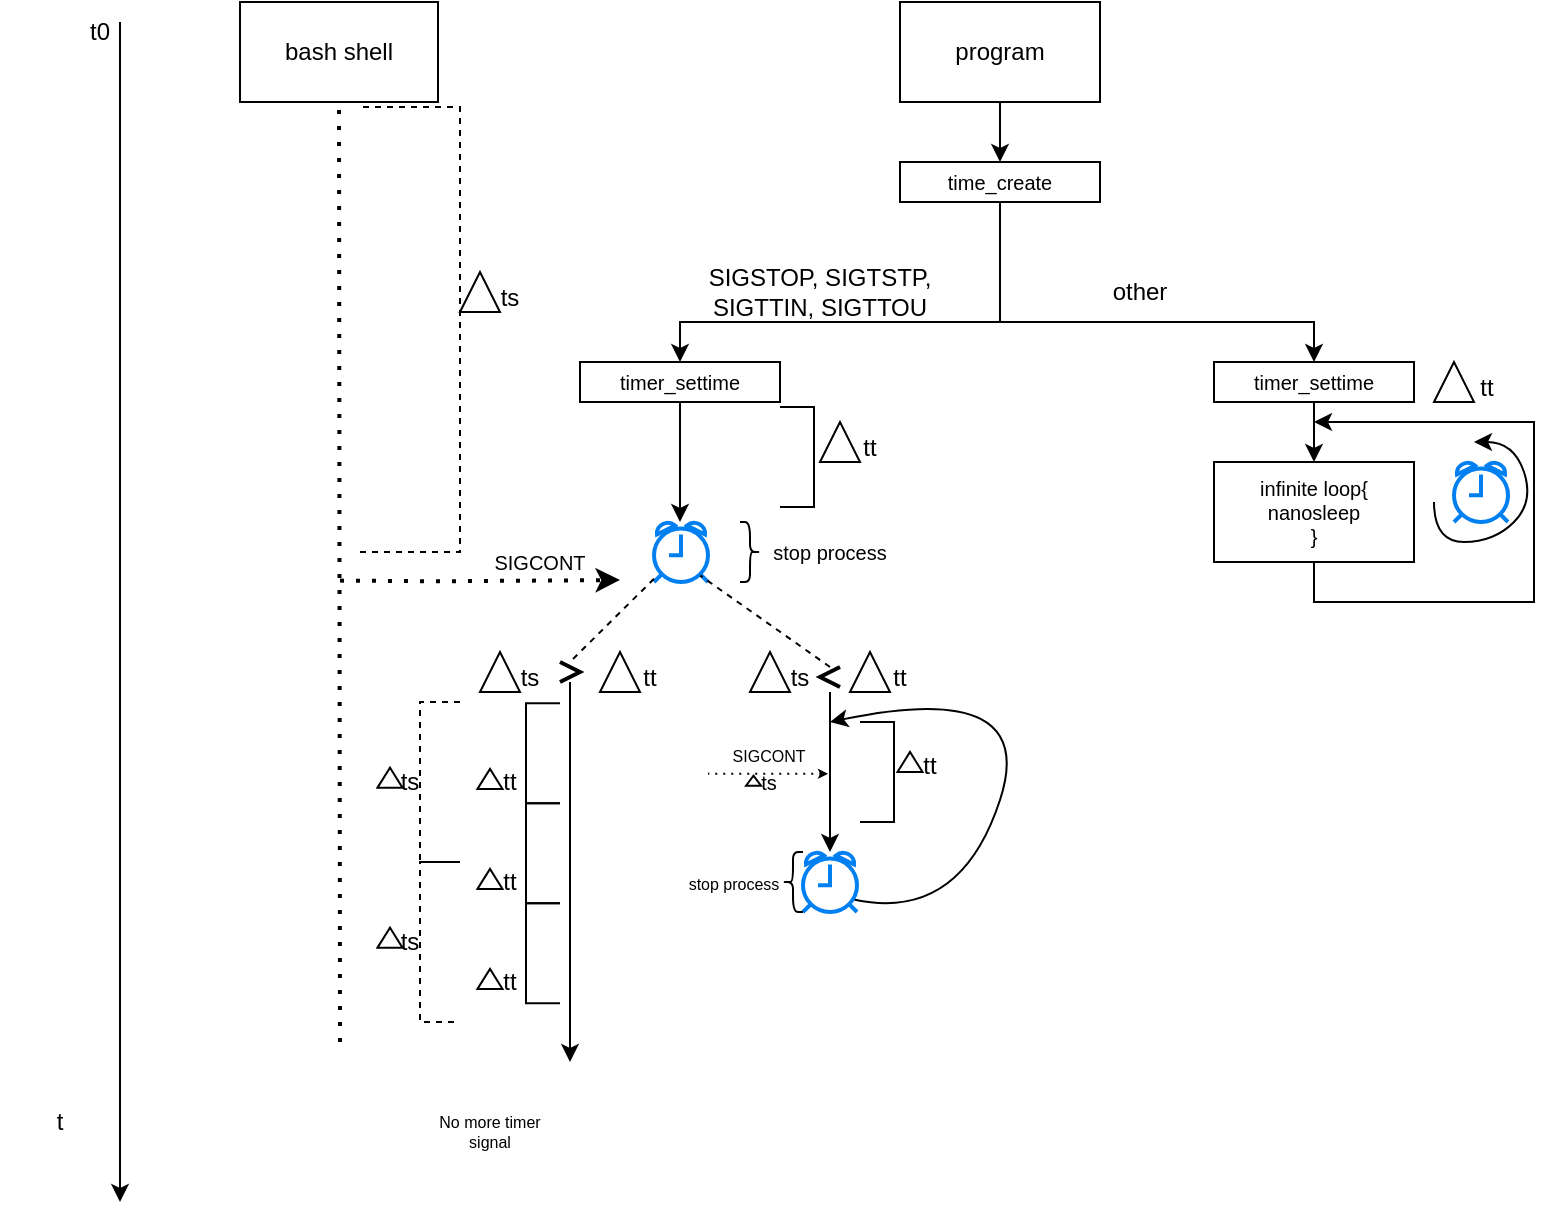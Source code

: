 <mxfile version="15.9.6" type="github">
  <diagram id="sgUMgZ0se9-g9XeuNUKD" name="Page-1">
    <mxGraphModel dx="1593" dy="933" grid="1" gridSize="10" guides="1" tooltips="1" connect="1" arrows="1" fold="1" page="1" pageScale="1" pageWidth="827" pageHeight="1169" math="0" shadow="0">
      <root>
        <mxCell id="0" />
        <mxCell id="1" parent="0" />
        <mxCell id="u-bDskKXKWjpwmTJ1djJ-1" value="&lt;font style=&quot;font-size: 10px&quot;&gt;time_create&lt;/font&gt;" style="rounded=0;whiteSpace=wrap;html=1;" vertex="1" parent="1">
          <mxGeometry x="510" y="240" width="100" height="20" as="geometry" />
        </mxCell>
        <mxCell id="u-bDskKXKWjpwmTJ1djJ-2" value="" style="endArrow=classic;html=1;rounded=0;entryX=1;entryY=1;entryDx=0;entryDy=0;" edge="1" parent="1" target="u-bDskKXKWjpwmTJ1djJ-3">
          <mxGeometry width="50" height="50" relative="1" as="geometry">
            <mxPoint x="120" y="170" as="sourcePoint" />
            <mxPoint x="120" y="610" as="targetPoint" />
          </mxGeometry>
        </mxCell>
        <mxCell id="u-bDskKXKWjpwmTJ1djJ-3" value="t" style="text;html=1;strokeColor=none;fillColor=none;align=center;verticalAlign=middle;whiteSpace=wrap;rounded=0;" vertex="1" parent="1">
          <mxGeometry x="60" y="680" width="60" height="80" as="geometry" />
        </mxCell>
        <mxCell id="u-bDskKXKWjpwmTJ1djJ-4" style="edgeStyle=orthogonalEdgeStyle;rounded=0;orthogonalLoop=1;jettySize=auto;html=1;entryX=0.5;entryY=0;entryDx=0;entryDy=0;" edge="1" parent="1" source="u-bDskKXKWjpwmTJ1djJ-5" target="u-bDskKXKWjpwmTJ1djJ-1">
          <mxGeometry relative="1" as="geometry" />
        </mxCell>
        <mxCell id="u-bDskKXKWjpwmTJ1djJ-5" value="&lt;div style=&quot;font-size: 12px&quot;&gt;&lt;font style=&quot;font-size: 12px&quot;&gt;program&lt;/font&gt;&lt;/div&gt;" style="rounded=0;whiteSpace=wrap;html=1;fontSize=10;" vertex="1" parent="1">
          <mxGeometry x="510" y="160" width="100" height="50" as="geometry" />
        </mxCell>
        <mxCell id="u-bDskKXKWjpwmTJ1djJ-6" value="&lt;font style=&quot;font-size: 10px&quot;&gt;timer_settime&lt;/font&gt;" style="rounded=0;whiteSpace=wrap;html=1;fontSize=12;" vertex="1" parent="1">
          <mxGeometry x="350" y="340" width="100" height="20" as="geometry" />
        </mxCell>
        <mxCell id="u-bDskKXKWjpwmTJ1djJ-7" value="" style="endArrow=classic;html=1;rounded=0;fontSize=10;exitX=0.5;exitY=1;exitDx=0;exitDy=0;" edge="1" parent="1" source="u-bDskKXKWjpwmTJ1djJ-1" target="u-bDskKXKWjpwmTJ1djJ-6">
          <mxGeometry width="50" height="50" relative="1" as="geometry">
            <mxPoint x="520" y="420" as="sourcePoint" />
            <mxPoint x="570" y="370" as="targetPoint" />
            <Array as="points">
              <mxPoint x="560" y="320" />
              <mxPoint x="400" y="320" />
            </Array>
          </mxGeometry>
        </mxCell>
        <mxCell id="u-bDskKXKWjpwmTJ1djJ-9" value="" style="endArrow=classic;html=1;rounded=0;fontSize=10;exitX=0.5;exitY=1;exitDx=0;exitDy=0;" edge="1" parent="1" source="u-bDskKXKWjpwmTJ1djJ-6">
          <mxGeometry width="50" height="50" relative="1" as="geometry">
            <mxPoint x="250" y="450" as="sourcePoint" />
            <mxPoint x="400" y="420" as="targetPoint" />
          </mxGeometry>
        </mxCell>
        <mxCell id="u-bDskKXKWjpwmTJ1djJ-11" value="bash shell" style="rounded=0;whiteSpace=wrap;html=1;" vertex="1" parent="1">
          <mxGeometry x="180" y="160" width="99" height="50" as="geometry" />
        </mxCell>
        <mxCell id="u-bDskKXKWjpwmTJ1djJ-12" value="" style="endArrow=none;dashed=1;html=1;dashPattern=1 3;strokeWidth=2;rounded=0;fontSize=12;entryX=0.5;entryY=1;entryDx=0;entryDy=0;startArrow=none;" edge="1" parent="1" target="u-bDskKXKWjpwmTJ1djJ-11">
          <mxGeometry width="50" height="50" relative="1" as="geometry">
            <mxPoint x="230" y="680" as="sourcePoint" />
            <mxPoint x="390" y="210" as="targetPoint" />
            <Array as="points" />
          </mxGeometry>
        </mxCell>
        <mxCell id="u-bDskKXKWjpwmTJ1djJ-16" value="t0" style="text;html=1;strokeColor=none;fillColor=none;align=center;verticalAlign=middle;whiteSpace=wrap;rounded=0;" vertex="1" parent="1">
          <mxGeometry x="80" y="160" width="60" height="30" as="geometry" />
        </mxCell>
        <mxCell id="u-bDskKXKWjpwmTJ1djJ-37" style="edgeStyle=orthogonalEdgeStyle;rounded=0;orthogonalLoop=1;jettySize=auto;html=1;exitX=0.5;exitY=1;exitDx=0;exitDy=0;entryX=0.5;entryY=0;entryDx=0;entryDy=0;" edge="1" parent="1" source="u-bDskKXKWjpwmTJ1djJ-17" target="u-bDskKXKWjpwmTJ1djJ-18">
          <mxGeometry relative="1" as="geometry" />
        </mxCell>
        <mxCell id="u-bDskKXKWjpwmTJ1djJ-17" value="&lt;font style=&quot;font-size: 10px&quot;&gt;timer_settime&lt;/font&gt;" style="rounded=0;whiteSpace=wrap;html=1;fontSize=12;" vertex="1" parent="1">
          <mxGeometry x="667" y="340" width="100" height="20" as="geometry" />
        </mxCell>
        <mxCell id="u-bDskKXKWjpwmTJ1djJ-18" value="&lt;div&gt;infinite loop{&lt;/div&gt;&lt;div&gt;nanosleep&lt;br&gt;&lt;/div&gt;&lt;div&gt;}&lt;br&gt;&lt;/div&gt;" style="rounded=0;whiteSpace=wrap;html=1;fontSize=10;" vertex="1" parent="1">
          <mxGeometry x="667" y="390" width="100" height="50" as="geometry" />
        </mxCell>
        <mxCell id="u-bDskKXKWjpwmTJ1djJ-20" value="" style="endArrow=classic;html=1;rounded=0;fontSize=10;exitX=0.5;exitY=1;exitDx=0;exitDy=0;" edge="1" parent="1" source="u-bDskKXKWjpwmTJ1djJ-18">
          <mxGeometry width="50" height="50" relative="1" as="geometry">
            <mxPoint x="697" y="510" as="sourcePoint" />
            <mxPoint x="717" y="370" as="targetPoint" />
            <Array as="points">
              <mxPoint x="717" y="460" />
              <mxPoint x="827" y="460" />
              <mxPoint x="827" y="370" />
            </Array>
          </mxGeometry>
        </mxCell>
        <mxCell id="u-bDskKXKWjpwmTJ1djJ-21" value="" style="endArrow=classic;html=1;rounded=0;entryX=0.5;entryY=0;entryDx=0;entryDy=0;exitX=0.5;exitY=1;exitDx=0;exitDy=0;" edge="1" parent="1" source="u-bDskKXKWjpwmTJ1djJ-1" target="u-bDskKXKWjpwmTJ1djJ-17">
          <mxGeometry width="50" height="50" relative="1" as="geometry">
            <mxPoint x="420" y="400" as="sourcePoint" />
            <mxPoint x="470" y="350" as="targetPoint" />
            <Array as="points">
              <mxPoint x="560" y="320" />
              <mxPoint x="680" y="320" />
              <mxPoint x="717" y="320" />
            </Array>
          </mxGeometry>
        </mxCell>
        <mxCell id="u-bDskKXKWjpwmTJ1djJ-22" value="SIGSTOP, SIGTSTP, SIGTTIN, SIGTTOU" style="text;html=1;strokeColor=none;fillColor=none;align=center;verticalAlign=middle;whiteSpace=wrap;rounded=0;" vertex="1" parent="1">
          <mxGeometry x="400" y="290" width="140" height="30" as="geometry" />
        </mxCell>
        <mxCell id="u-bDskKXKWjpwmTJ1djJ-24" value="other" style="text;html=1;strokeColor=none;fillColor=none;align=center;verticalAlign=middle;whiteSpace=wrap;rounded=0;" vertex="1" parent="1">
          <mxGeometry x="600" y="290" width="60" height="30" as="geometry" />
        </mxCell>
        <mxCell id="u-bDskKXKWjpwmTJ1djJ-26" value="" style="triangle;whiteSpace=wrap;html=1;rotation=-90;" vertex="1" parent="1">
          <mxGeometry x="470" y="370" width="20" height="20" as="geometry" />
        </mxCell>
        <mxCell id="u-bDskKXKWjpwmTJ1djJ-32" value="tt" style="text;html=1;strokeColor=none;fillColor=none;align=center;verticalAlign=middle;whiteSpace=wrap;rounded=0;" vertex="1" parent="1">
          <mxGeometry x="480" y="375" width="30" height="15" as="geometry" />
        </mxCell>
        <mxCell id="u-bDskKXKWjpwmTJ1djJ-34" value="" style="triangle;whiteSpace=wrap;html=1;rotation=-90;" vertex="1" parent="1">
          <mxGeometry x="777" y="340" width="20" height="20" as="geometry" />
        </mxCell>
        <mxCell id="u-bDskKXKWjpwmTJ1djJ-35" value="tt" style="text;html=1;strokeColor=none;fillColor=none;align=center;verticalAlign=middle;whiteSpace=wrap;rounded=0;" vertex="1" parent="1">
          <mxGeometry x="790" y="345" width="27" height="15" as="geometry" />
        </mxCell>
        <mxCell id="u-bDskKXKWjpwmTJ1djJ-51" value="" style="html=1;verticalLabelPosition=bottom;align=center;labelBackgroundColor=#ffffff;verticalAlign=top;strokeWidth=2;strokeColor=#0080F0;shadow=0;dashed=0;shape=mxgraph.ios7.icons.alarm_clock;" vertex="1" parent="1">
          <mxGeometry x="787" y="390" width="27" height="30" as="geometry" />
        </mxCell>
        <mxCell id="u-bDskKXKWjpwmTJ1djJ-52" value="" style="curved=1;endArrow=classic;html=1;rounded=0;" edge="1" parent="1">
          <mxGeometry width="50" height="50" relative="1" as="geometry">
            <mxPoint x="777" y="410" as="sourcePoint" />
            <mxPoint x="797" y="380" as="targetPoint" />
            <Array as="points">
              <mxPoint x="777" y="430" />
              <mxPoint x="807" y="430" />
              <mxPoint x="827" y="410" />
              <mxPoint x="817" y="380" />
            </Array>
          </mxGeometry>
        </mxCell>
        <mxCell id="u-bDskKXKWjpwmTJ1djJ-53" value="" style="endArrow=classic;dashed=1;html=1;dashPattern=1 3;strokeWidth=2;rounded=0;" edge="1" parent="1">
          <mxGeometry width="50" height="50" relative="1" as="geometry">
            <mxPoint x="230" y="449.31" as="sourcePoint" />
            <mxPoint x="370" y="449" as="targetPoint" />
            <Array as="points">
              <mxPoint x="280" y="449.65" />
            </Array>
          </mxGeometry>
        </mxCell>
        <mxCell id="u-bDskKXKWjpwmTJ1djJ-54" value="" style="html=1;verticalLabelPosition=bottom;align=center;labelBackgroundColor=#ffffff;verticalAlign=top;strokeWidth=2;strokeColor=#0080F0;shadow=0;dashed=0;shape=mxgraph.ios7.icons.alarm_clock;" vertex="1" parent="1">
          <mxGeometry x="387" y="420" width="27" height="30" as="geometry" />
        </mxCell>
        <mxCell id="u-bDskKXKWjpwmTJ1djJ-56" value="" style="strokeWidth=1;html=1;shape=mxgraph.flowchart.annotation_1;align=left;pointerEvents=1;rotation=-180;dashed=1;" vertex="1" parent="1">
          <mxGeometry x="240" y="212.5" width="50" height="222.5" as="geometry" />
        </mxCell>
        <mxCell id="u-bDskKXKWjpwmTJ1djJ-57" value="" style="triangle;whiteSpace=wrap;html=1;rotation=-90;" vertex="1" parent="1">
          <mxGeometry x="290" y="295" width="20" height="20" as="geometry" />
        </mxCell>
        <mxCell id="u-bDskKXKWjpwmTJ1djJ-58" value="ts" style="text;html=1;strokeColor=none;fillColor=none;align=center;verticalAlign=middle;whiteSpace=wrap;rounded=0;" vertex="1" parent="1">
          <mxGeometry x="300" y="300" width="30" height="15" as="geometry" />
        </mxCell>
        <mxCell id="u-bDskKXKWjpwmTJ1djJ-62" value="" style="strokeWidth=1;html=1;shape=mxgraph.flowchart.annotation_1;align=left;pointerEvents=1;rotation=-180;" vertex="1" parent="1">
          <mxGeometry x="450" y="362.5" width="17" height="50" as="geometry" />
        </mxCell>
        <mxCell id="u-bDskKXKWjpwmTJ1djJ-64" value="" style="shape=curlyBracket;whiteSpace=wrap;html=1;rounded=1;flipH=1;strokeWidth=1;" vertex="1" parent="1">
          <mxGeometry x="430" y="420" width="10" height="30" as="geometry" />
        </mxCell>
        <mxCell id="u-bDskKXKWjpwmTJ1djJ-65" value="&lt;font style=&quot;font-size: 10px&quot;&gt;stop process&lt;/font&gt;" style="text;html=1;strokeColor=none;fillColor=none;align=center;verticalAlign=middle;whiteSpace=wrap;rounded=0;" vertex="1" parent="1">
          <mxGeometry x="440" y="420" width="70" height="30" as="geometry" />
        </mxCell>
        <mxCell id="u-bDskKXKWjpwmTJ1djJ-66" value="SIGCONT" style="text;html=1;strokeColor=none;fillColor=none;align=center;verticalAlign=middle;whiteSpace=wrap;rounded=0;fontSize=10;" vertex="1" parent="1">
          <mxGeometry x="300" y="435" width="60" height="10" as="geometry" />
        </mxCell>
        <mxCell id="u-bDskKXKWjpwmTJ1djJ-68" value="" style="triangle;whiteSpace=wrap;html=1;rotation=-90;" vertex="1" parent="1">
          <mxGeometry x="360" y="485" width="20" height="20" as="geometry" />
        </mxCell>
        <mxCell id="u-bDskKXKWjpwmTJ1djJ-69" value="tt" style="text;html=1;strokeColor=none;fillColor=none;align=center;verticalAlign=middle;whiteSpace=wrap;rounded=0;" vertex="1" parent="1">
          <mxGeometry x="370" y="490" width="30" height="15" as="geometry" />
        </mxCell>
        <mxCell id="u-bDskKXKWjpwmTJ1djJ-70" value="" style="triangle;whiteSpace=wrap;html=1;rotation=-90;" vertex="1" parent="1">
          <mxGeometry x="300" y="485" width="20" height="20" as="geometry" />
        </mxCell>
        <mxCell id="u-bDskKXKWjpwmTJ1djJ-71" value="ts" style="text;html=1;strokeColor=none;fillColor=none;align=center;verticalAlign=middle;whiteSpace=wrap;rounded=0;" vertex="1" parent="1">
          <mxGeometry x="310" y="490" width="30" height="15" as="geometry" />
        </mxCell>
        <mxCell id="u-bDskKXKWjpwmTJ1djJ-72" value="" style="triangle;whiteSpace=wrap;html=1;rotation=-90;" vertex="1" parent="1">
          <mxGeometry x="485" y="485" width="20" height="20" as="geometry" />
        </mxCell>
        <mxCell id="u-bDskKXKWjpwmTJ1djJ-73" value="tt" style="text;html=1;strokeColor=none;fillColor=none;align=center;verticalAlign=middle;whiteSpace=wrap;rounded=0;" vertex="1" parent="1">
          <mxGeometry x="495" y="490" width="30" height="15" as="geometry" />
        </mxCell>
        <mxCell id="u-bDskKXKWjpwmTJ1djJ-74" value="" style="triangle;whiteSpace=wrap;html=1;rotation=-90;" vertex="1" parent="1">
          <mxGeometry x="435" y="485" width="20" height="20" as="geometry" />
        </mxCell>
        <mxCell id="u-bDskKXKWjpwmTJ1djJ-95" style="edgeStyle=orthogonalEdgeStyle;rounded=0;orthogonalLoop=1;jettySize=auto;html=1;exitX=1;exitY=1;exitDx=0;exitDy=0;fontSize=10;" edge="1" parent="1" source="u-bDskKXKWjpwmTJ1djJ-75" target="u-bDskKXKWjpwmTJ1djJ-93">
          <mxGeometry relative="1" as="geometry" />
        </mxCell>
        <mxCell id="u-bDskKXKWjpwmTJ1djJ-75" value="ts" style="text;html=1;strokeColor=none;fillColor=none;align=center;verticalAlign=middle;whiteSpace=wrap;rounded=0;" vertex="1" parent="1">
          <mxGeometry x="445" y="490" width="30" height="15" as="geometry" />
        </mxCell>
        <mxCell id="u-bDskKXKWjpwmTJ1djJ-76" value="" style="html=1;verticalLabelPosition=bottom;labelBackgroundColor=#ffffff;verticalAlign=top;shadow=0;dashed=0;strokeWidth=2;shape=mxgraph.ios7.misc.more;strokeColor=#000000;fontSize=10;" vertex="1" parent="1">
          <mxGeometry x="340" y="490" width="10" height="10" as="geometry" />
        </mxCell>
        <mxCell id="u-bDskKXKWjpwmTJ1djJ-77" value="" style="html=1;verticalLabelPosition=bottom;labelBackgroundColor=#ffffff;verticalAlign=top;shadow=0;dashed=0;strokeWidth=2;shape=mxgraph.ios7.misc.more;strokeColor=#000000;fontSize=10;rotation=-180;" vertex="1" parent="1">
          <mxGeometry x="470" y="492.5" width="10" height="10" as="geometry" />
        </mxCell>
        <mxCell id="u-bDskKXKWjpwmTJ1djJ-81" value="" style="endArrow=none;dashed=1;html=1;rounded=0;fontSize=10;entryX=0.5;entryY=0;entryDx=0;entryDy=0;entryPerimeter=0;" edge="1" parent="1" source="u-bDskKXKWjpwmTJ1djJ-54" target="u-bDskKXKWjpwmTJ1djJ-76">
          <mxGeometry width="50" height="50" relative="1" as="geometry">
            <mxPoint x="400.5" y="500" as="sourcePoint" />
            <mxPoint x="400.5" y="520.711" as="targetPoint" />
          </mxGeometry>
        </mxCell>
        <mxCell id="u-bDskKXKWjpwmTJ1djJ-83" value="" style="endArrow=none;dashed=1;html=1;rounded=0;fontSize=10;exitX=0.5;exitY=1;exitDx=0;exitDy=0;exitPerimeter=0;entryX=0.857;entryY=0.893;entryDx=0;entryDy=0;entryPerimeter=0;" edge="1" parent="1" source="u-bDskKXKWjpwmTJ1djJ-77" target="u-bDskKXKWjpwmTJ1djJ-54">
          <mxGeometry width="50" height="50" relative="1" as="geometry">
            <mxPoint x="390" y="490" as="sourcePoint" />
            <mxPoint x="440" y="440" as="targetPoint" />
          </mxGeometry>
        </mxCell>
        <mxCell id="u-bDskKXKWjpwmTJ1djJ-87" value="" style="triangle;whiteSpace=wrap;html=1;rotation=-90;" vertex="1" parent="1">
          <mxGeometry x="510" y="533.75" width="10" height="12.5" as="geometry" />
        </mxCell>
        <mxCell id="u-bDskKXKWjpwmTJ1djJ-88" value="tt" style="text;html=1;strokeColor=none;fillColor=none;align=center;verticalAlign=middle;whiteSpace=wrap;rounded=0;" vertex="1" parent="1">
          <mxGeometry x="510" y="534.38" width="30" height="15" as="geometry" />
        </mxCell>
        <mxCell id="u-bDskKXKWjpwmTJ1djJ-89" value="" style="strokeWidth=1;html=1;shape=mxgraph.flowchart.annotation_1;align=left;pointerEvents=1;rotation=-180;" vertex="1" parent="1">
          <mxGeometry x="490" y="520" width="17" height="50" as="geometry" />
        </mxCell>
        <mxCell id="u-bDskKXKWjpwmTJ1djJ-93" value="" style="html=1;verticalLabelPosition=bottom;align=center;labelBackgroundColor=#ffffff;verticalAlign=top;strokeWidth=2;strokeColor=#0080F0;shadow=0;dashed=0;shape=mxgraph.ios7.icons.alarm_clock;" vertex="1" parent="1">
          <mxGeometry x="461.5" y="585" width="27" height="30" as="geometry" />
        </mxCell>
        <mxCell id="u-bDskKXKWjpwmTJ1djJ-96" value="" style="curved=1;endArrow=classic;html=1;rounded=0;fontSize=10;exitX=0.958;exitY=0.795;exitDx=0;exitDy=0;exitPerimeter=0;" edge="1" parent="1" source="u-bDskKXKWjpwmTJ1djJ-93">
          <mxGeometry width="50" height="50" relative="1" as="geometry">
            <mxPoint x="550" y="620" as="sourcePoint" />
            <mxPoint x="475" y="520" as="targetPoint" />
            <Array as="points">
              <mxPoint x="540" y="620" />
              <mxPoint x="580" y="498" />
            </Array>
          </mxGeometry>
        </mxCell>
        <mxCell id="u-bDskKXKWjpwmTJ1djJ-97" value="" style="endArrow=classic;html=1;rounded=0;fontSize=10;exitX=0.5;exitY=1;exitDx=0;exitDy=0;exitPerimeter=0;" edge="1" parent="1" source="u-bDskKXKWjpwmTJ1djJ-76">
          <mxGeometry width="50" height="50" relative="1" as="geometry">
            <mxPoint x="360" y="590" as="sourcePoint" />
            <mxPoint x="345" y="690" as="targetPoint" />
          </mxGeometry>
        </mxCell>
        <mxCell id="u-bDskKXKWjpwmTJ1djJ-103" value="&lt;font style=&quot;font-size: 8px&quot;&gt;SIGCONT&lt;/font&gt;" style="text;html=1;strokeColor=none;fillColor=none;align=center;verticalAlign=middle;whiteSpace=wrap;rounded=0;fontSize=10;" vertex="1" parent="1">
          <mxGeometry x="428.25" y="521.88" width="32.5" height="27.5" as="geometry" />
        </mxCell>
        <mxCell id="u-bDskKXKWjpwmTJ1djJ-106" value="" style="triangle;whiteSpace=wrap;html=1;rotation=-90;" vertex="1" parent="1">
          <mxGeometry x="434.25" y="545.63" width="5" height="7.5" as="geometry" />
        </mxCell>
        <mxCell id="u-bDskKXKWjpwmTJ1djJ-107" value="ts" style="text;html=1;strokeColor=none;fillColor=none;align=center;verticalAlign=middle;whiteSpace=wrap;rounded=0;fontSize=10;" vertex="1" parent="1">
          <mxGeometry x="442" y="549.38" width="5" as="geometry" />
        </mxCell>
        <mxCell id="u-bDskKXKWjpwmTJ1djJ-108" value="" style="endArrow=none;dashed=1;html=1;dashPattern=1 3;strokeWidth=1;rounded=0;fontSize=8;startArrow=classic;startFill=1;endSize=1;startSize=2;" edge="1" parent="1">
          <mxGeometry width="50" height="50" relative="1" as="geometry">
            <mxPoint x="474" y="545.88" as="sourcePoint" />
            <mxPoint x="414" y="545.88" as="targetPoint" />
          </mxGeometry>
        </mxCell>
        <mxCell id="u-bDskKXKWjpwmTJ1djJ-109" value="" style="shape=curlyBracket;whiteSpace=wrap;html=1;rounded=1;flipH=1;strokeWidth=1;rotation=-180;" vertex="1" parent="1">
          <mxGeometry x="451.5" y="585" width="10" height="30" as="geometry" />
        </mxCell>
        <mxCell id="u-bDskKXKWjpwmTJ1djJ-110" value="&lt;font style=&quot;font-size: 8px&quot;&gt;stop process&lt;/font&gt;" style="text;html=1;strokeColor=none;fillColor=none;align=center;verticalAlign=middle;whiteSpace=wrap;rounded=0;" vertex="1" parent="1">
          <mxGeometry x="391.5" y="585" width="70" height="30" as="geometry" />
        </mxCell>
        <mxCell id="u-bDskKXKWjpwmTJ1djJ-121" value="" style="strokeWidth=1;html=1;shape=mxgraph.flowchart.annotation_1;align=left;pointerEvents=1;fontSize=8;dashed=1;" vertex="1" parent="1">
          <mxGeometry x="270" y="510" width="20" height="80" as="geometry" />
        </mxCell>
        <mxCell id="u-bDskKXKWjpwmTJ1djJ-126" value="" style="triangle;whiteSpace=wrap;html=1;rotation=-90;" vertex="1" parent="1">
          <mxGeometry x="250" y="541.57" width="10" height="12.5" as="geometry" />
        </mxCell>
        <mxCell id="u-bDskKXKWjpwmTJ1djJ-127" value="ts" style="text;html=1;strokeColor=none;fillColor=none;align=center;verticalAlign=middle;whiteSpace=wrap;rounded=0;" vertex="1" parent="1">
          <mxGeometry x="250" y="542.2" width="30" height="15" as="geometry" />
        </mxCell>
        <mxCell id="u-bDskKXKWjpwmTJ1djJ-128" value="" style="strokeWidth=1;html=1;shape=mxgraph.flowchart.annotation_1;align=left;pointerEvents=1;rotation=0;" vertex="1" parent="1">
          <mxGeometry x="323" y="510.63" width="17" height="50" as="geometry" />
        </mxCell>
        <mxCell id="u-bDskKXKWjpwmTJ1djJ-129" value="" style="triangle;whiteSpace=wrap;html=1;rotation=-90;" vertex="1" parent="1">
          <mxGeometry x="300" y="542.2" width="10" height="12.5" as="geometry" />
        </mxCell>
        <mxCell id="u-bDskKXKWjpwmTJ1djJ-130" value="tt" style="text;html=1;strokeColor=none;fillColor=none;align=center;verticalAlign=middle;whiteSpace=wrap;rounded=0;" vertex="1" parent="1">
          <mxGeometry x="300" y="542.83" width="30" height="15" as="geometry" />
        </mxCell>
        <mxCell id="u-bDskKXKWjpwmTJ1djJ-133" value="" style="strokeWidth=1;html=1;shape=mxgraph.flowchart.annotation_1;align=left;pointerEvents=1;rotation=0;" vertex="1" parent="1">
          <mxGeometry x="323" y="560.63" width="17" height="50" as="geometry" />
        </mxCell>
        <mxCell id="u-bDskKXKWjpwmTJ1djJ-134" value="" style="triangle;whiteSpace=wrap;html=1;rotation=-90;" vertex="1" parent="1">
          <mxGeometry x="300" y="592.2" width="10" height="12.5" as="geometry" />
        </mxCell>
        <mxCell id="u-bDskKXKWjpwmTJ1djJ-135" value="tt" style="text;html=1;strokeColor=none;fillColor=none;align=center;verticalAlign=middle;whiteSpace=wrap;rounded=0;" vertex="1" parent="1">
          <mxGeometry x="300" y="592.83" width="30" height="15" as="geometry" />
        </mxCell>
        <mxCell id="u-bDskKXKWjpwmTJ1djJ-136" value="" style="strokeWidth=1;html=1;shape=mxgraph.flowchart.annotation_1;align=left;pointerEvents=1;rotation=0;" vertex="1" parent="1">
          <mxGeometry x="323" y="610.63" width="17" height="50" as="geometry" />
        </mxCell>
        <mxCell id="u-bDskKXKWjpwmTJ1djJ-137" value="" style="triangle;whiteSpace=wrap;html=1;rotation=-90;" vertex="1" parent="1">
          <mxGeometry x="300" y="642.2" width="10" height="12.5" as="geometry" />
        </mxCell>
        <mxCell id="u-bDskKXKWjpwmTJ1djJ-138" value="tt" style="text;html=1;strokeColor=none;fillColor=none;align=center;verticalAlign=middle;whiteSpace=wrap;rounded=0;" vertex="1" parent="1">
          <mxGeometry x="300" y="642.83" width="30" height="15" as="geometry" />
        </mxCell>
        <mxCell id="u-bDskKXKWjpwmTJ1djJ-139" value="" style="strokeWidth=1;html=1;shape=mxgraph.flowchart.annotation_1;align=left;pointerEvents=1;fontSize=8;dashed=1;" vertex="1" parent="1">
          <mxGeometry x="270" y="590" width="20" height="80" as="geometry" />
        </mxCell>
        <mxCell id="u-bDskKXKWjpwmTJ1djJ-140" value="" style="triangle;whiteSpace=wrap;html=1;rotation=-90;" vertex="1" parent="1">
          <mxGeometry x="250" y="621.57" width="10" height="12.5" as="geometry" />
        </mxCell>
        <mxCell id="u-bDskKXKWjpwmTJ1djJ-141" value="ts" style="text;html=1;strokeColor=none;fillColor=none;align=center;verticalAlign=middle;whiteSpace=wrap;rounded=0;" vertex="1" parent="1">
          <mxGeometry x="250" y="622.2" width="30" height="15" as="geometry" />
        </mxCell>
        <mxCell id="u-bDskKXKWjpwmTJ1djJ-143" value="" style="shape=image;html=1;verticalAlign=top;verticalLabelPosition=bottom;labelBackgroundColor=#ffffff;imageAspect=0;aspect=fixed;image=https://cdn1.iconfinder.com/data/icons/material-core/16/more-vert-128.png;dashed=1;fontSize=8;strokeColor=#000000;strokeWidth=1;" vertex="1" parent="1">
          <mxGeometry x="295" y="680" width="28" height="28" as="geometry" />
        </mxCell>
        <mxCell id="u-bDskKXKWjpwmTJ1djJ-144" value="No more timer signal" style="text;html=1;strokeColor=none;fillColor=none;align=center;verticalAlign=middle;whiteSpace=wrap;rounded=0;dashed=1;fontSize=8;" vertex="1" parent="1">
          <mxGeometry x="275" y="710" width="60" height="30" as="geometry" />
        </mxCell>
      </root>
    </mxGraphModel>
  </diagram>
</mxfile>
